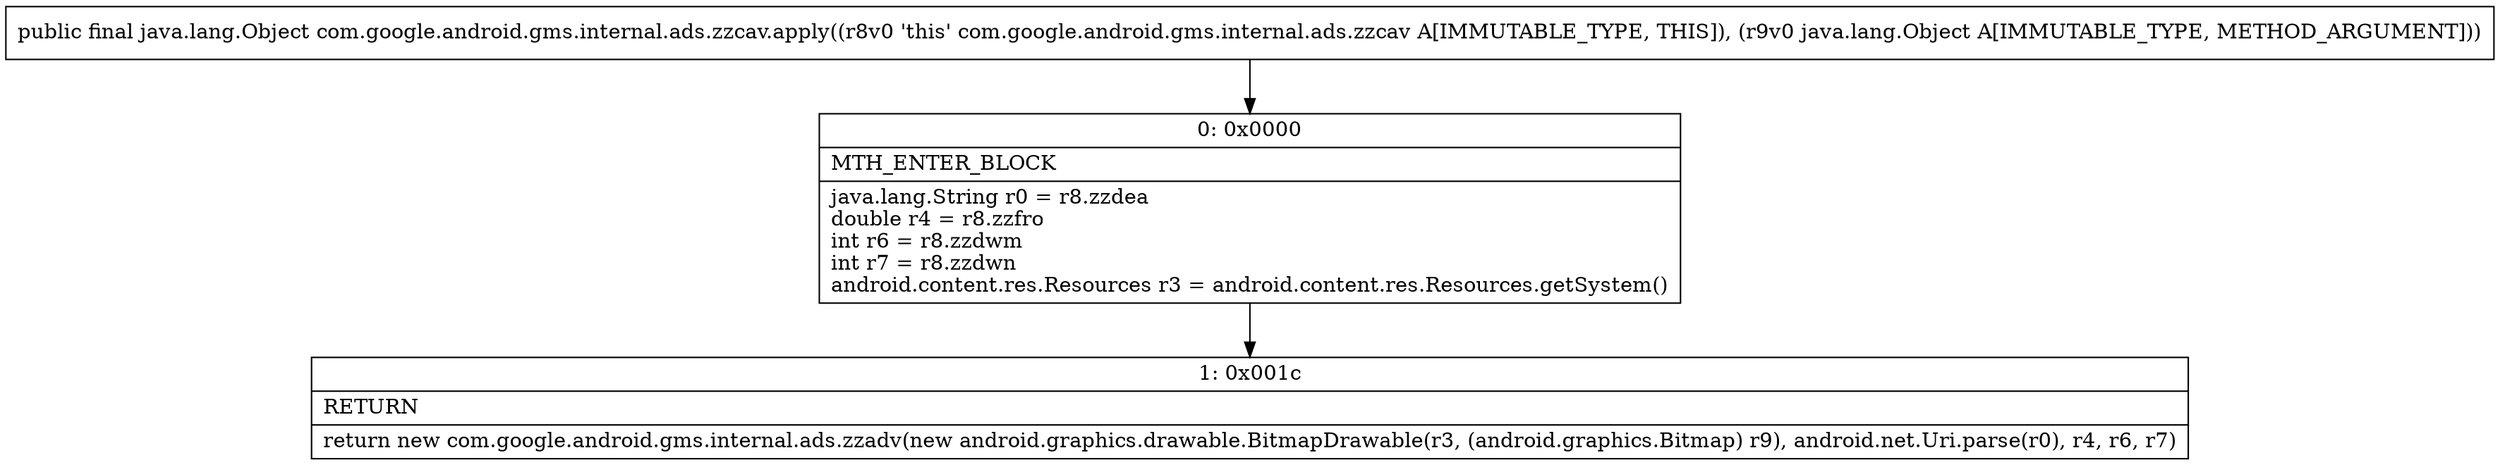 digraph "CFG forcom.google.android.gms.internal.ads.zzcav.apply(Ljava\/lang\/Object;)Ljava\/lang\/Object;" {
Node_0 [shape=record,label="{0\:\ 0x0000|MTH_ENTER_BLOCK\l|java.lang.String r0 = r8.zzdea\ldouble r4 = r8.zzfro\lint r6 = r8.zzdwm\lint r7 = r8.zzdwn\landroid.content.res.Resources r3 = android.content.res.Resources.getSystem()\l}"];
Node_1 [shape=record,label="{1\:\ 0x001c|RETURN\l|return new com.google.android.gms.internal.ads.zzadv(new android.graphics.drawable.BitmapDrawable(r3, (android.graphics.Bitmap) r9), android.net.Uri.parse(r0), r4, r6, r7)\l}"];
MethodNode[shape=record,label="{public final java.lang.Object com.google.android.gms.internal.ads.zzcav.apply((r8v0 'this' com.google.android.gms.internal.ads.zzcav A[IMMUTABLE_TYPE, THIS]), (r9v0 java.lang.Object A[IMMUTABLE_TYPE, METHOD_ARGUMENT])) }"];
MethodNode -> Node_0;
Node_0 -> Node_1;
}

